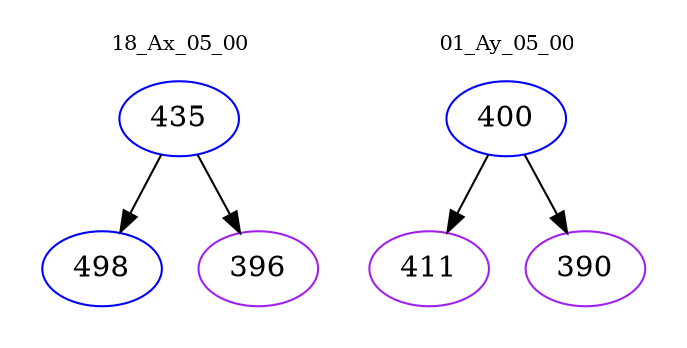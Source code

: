 digraph{
subgraph cluster_0 {
color = white
label = "18_Ax_05_00";
fontsize=10;
T0_435 [label="435", color="blue"]
T0_435 -> T0_498 [color="black"]
T0_498 [label="498", color="blue"]
T0_435 -> T0_396 [color="black"]
T0_396 [label="396", color="purple"]
}
subgraph cluster_1 {
color = white
label = "01_Ay_05_00";
fontsize=10;
T1_400 [label="400", color="blue"]
T1_400 -> T1_411 [color="black"]
T1_411 [label="411", color="purple"]
T1_400 -> T1_390 [color="black"]
T1_390 [label="390", color="purple"]
}
}
